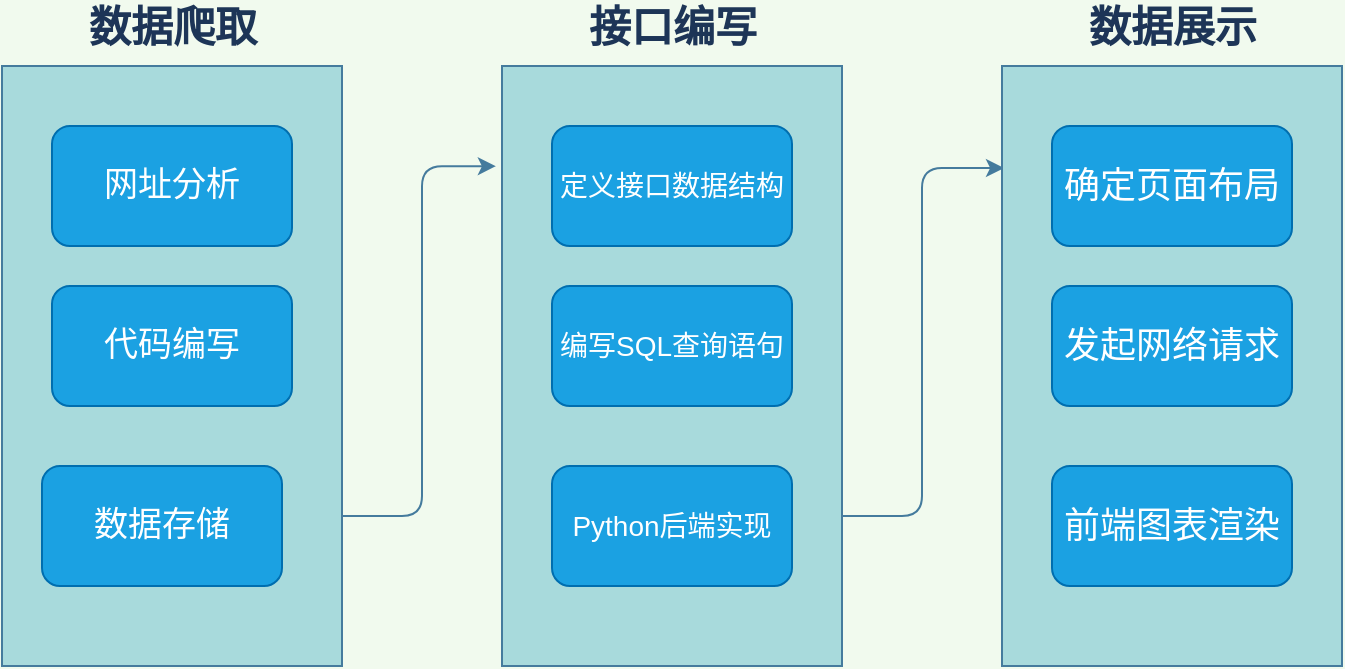 <mxfile version="13.10.0" type="embed">
    <diagram id="Vug_ZMCsWOtNe_YlxKKR" name="第 1 页">
        <mxGraphModel dx="884" dy="620" grid="1" gridSize="10" guides="1" tooltips="1" connect="1" arrows="1" fold="1" page="1" pageScale="1" pageWidth="827" pageHeight="1169" background="#F1FAEE" math="0" shadow="0">
            <root>
                <mxCell id="0"/>
                <mxCell id="1" parent="0"/>
                <mxCell id="25" style="edgeStyle=orthogonalEdgeStyle;curved=0;rounded=1;sketch=0;orthogonalLoop=1;jettySize=auto;html=1;exitX=1;exitY=0.75;exitDx=0;exitDy=0;entryX=-0.018;entryY=0.167;entryDx=0;entryDy=0;entryPerimeter=0;strokeColor=#457B9D;fillColor=#A8DADC;fontSize=14;fontColor=#1D3557;" edge="1" parent="1" source="5" target="7">
                    <mxGeometry relative="1" as="geometry"/>
                </mxCell>
                <mxCell id="5" value="" style="rounded=0;whiteSpace=wrap;html=1;sketch=0;strokeColor=#457B9D;fillColor=#A8DADC;fontColor=#1D3557;" vertex="1" parent="1">
                    <mxGeometry x="130" y="210" width="170" height="300" as="geometry"/>
                </mxCell>
                <mxCell id="2" value="网址分析" style="rounded=1;whiteSpace=wrap;html=1;sketch=0;fillColor=#1ba1e2;strokeColor=#006EAF;fontColor=#ffffff;fontSize=17;" vertex="1" parent="1">
                    <mxGeometry x="155" y="240" width="120" height="60" as="geometry"/>
                </mxCell>
                <mxCell id="3" value="代码编写" style="rounded=1;whiteSpace=wrap;html=1;sketch=0;strokeColor=#006EAF;fillColor=#1ba1e2;fontColor=#ffffff;fontSize=17;" vertex="1" parent="1">
                    <mxGeometry x="155" y="320" width="120" height="60" as="geometry"/>
                </mxCell>
                <mxCell id="4" value="数据存储" style="rounded=1;whiteSpace=wrap;html=1;sketch=0;strokeColor=#006EAF;fillColor=#1ba1e2;fontColor=#ffffff;fontSize=17;" vertex="1" parent="1">
                    <mxGeometry x="150" y="410" width="120" height="60" as="geometry"/>
                </mxCell>
                <mxCell id="6" value="数据爬取" style="text;html=1;strokeColor=none;fillColor=none;align=center;verticalAlign=middle;whiteSpace=wrap;rounded=0;sketch=0;fontColor=#1D3557;fontSize=21;fontStyle=1" vertex="1" parent="1">
                    <mxGeometry x="162.5" y="180" width="105" height="20" as="geometry"/>
                </mxCell>
                <mxCell id="26" style="edgeStyle=orthogonalEdgeStyle;curved=0;rounded=1;sketch=0;orthogonalLoop=1;jettySize=auto;html=1;exitX=1;exitY=0.75;exitDx=0;exitDy=0;entryX=0.006;entryY=0.17;entryDx=0;entryDy=0;entryPerimeter=0;strokeColor=#457B9D;fillColor=#A8DADC;fontSize=14;fontColor=#1D3557;" edge="1" parent="1" source="7" target="12">
                    <mxGeometry relative="1" as="geometry"/>
                </mxCell>
                <mxCell id="7" value="" style="rounded=0;whiteSpace=wrap;html=1;sketch=0;strokeColor=#457B9D;fillColor=#A8DADC;fontColor=#1D3557;" vertex="1" parent="1">
                    <mxGeometry x="380" y="210" width="170" height="300" as="geometry"/>
                </mxCell>
                <mxCell id="8" value="定义接口数据结构" style="rounded=1;whiteSpace=wrap;html=1;sketch=0;fillColor=#1ba1e2;strokeColor=#006EAF;fontColor=#ffffff;fontSize=14;" vertex="1" parent="1">
                    <mxGeometry x="405" y="240" width="120" height="60" as="geometry"/>
                </mxCell>
                <mxCell id="9" value="编写SQL查询语句" style="rounded=1;whiteSpace=wrap;html=1;sketch=0;strokeColor=#006EAF;fillColor=#1ba1e2;fontColor=#ffffff;fontSize=14;" vertex="1" parent="1">
                    <mxGeometry x="405" y="320" width="120" height="60" as="geometry"/>
                </mxCell>
                <mxCell id="10" value="Python后端实现" style="rounded=1;whiteSpace=wrap;html=1;sketch=0;strokeColor=#006EAF;fillColor=#1ba1e2;fontColor=#ffffff;fontSize=14;" vertex="1" parent="1">
                    <mxGeometry x="405" y="410" width="120" height="60" as="geometry"/>
                </mxCell>
                <mxCell id="11" value="接口编写" style="text;html=1;strokeColor=none;fillColor=none;align=center;verticalAlign=middle;whiteSpace=wrap;rounded=0;sketch=0;fontColor=#1D3557;fontSize=21;fontStyle=1" vertex="1" parent="1">
                    <mxGeometry x="412.5" y="180" width="105" height="20" as="geometry"/>
                </mxCell>
                <mxCell id="12" value="" style="rounded=0;whiteSpace=wrap;html=1;sketch=0;strokeColor=#457B9D;fillColor=#A8DADC;fontColor=#1D3557;" vertex="1" parent="1">
                    <mxGeometry x="630" y="210" width="170" height="300" as="geometry"/>
                </mxCell>
                <mxCell id="13" value="确定页面布局" style="rounded=1;whiteSpace=wrap;html=1;sketch=0;fillColor=#1ba1e2;strokeColor=#006EAF;fontColor=#ffffff;fontSize=18;" vertex="1" parent="1">
                    <mxGeometry x="655" y="240" width="120" height="60" as="geometry"/>
                </mxCell>
                <mxCell id="14" value="发起网络请求" style="rounded=1;whiteSpace=wrap;html=1;sketch=0;strokeColor=#006EAF;fillColor=#1ba1e2;fontColor=#ffffff;fontSize=18;" vertex="1" parent="1">
                    <mxGeometry x="655" y="320" width="120" height="60" as="geometry"/>
                </mxCell>
                <mxCell id="15" value="前端图表渲染" style="rounded=1;whiteSpace=wrap;html=1;sketch=0;strokeColor=#006EAF;fillColor=#1ba1e2;fontColor=#ffffff;fontSize=18;" vertex="1" parent="1">
                    <mxGeometry x="655" y="410" width="120" height="60" as="geometry"/>
                </mxCell>
                <mxCell id="16" value="数据展示" style="text;html=1;strokeColor=none;fillColor=none;align=center;verticalAlign=middle;whiteSpace=wrap;rounded=0;sketch=0;fontColor=#1D3557;fontSize=21;fontStyle=1" vertex="1" parent="1">
                    <mxGeometry x="662.5" y="180" width="105" height="20" as="geometry"/>
                </mxCell>
            </root>
        </mxGraphModel>
    </diagram>
</mxfile>